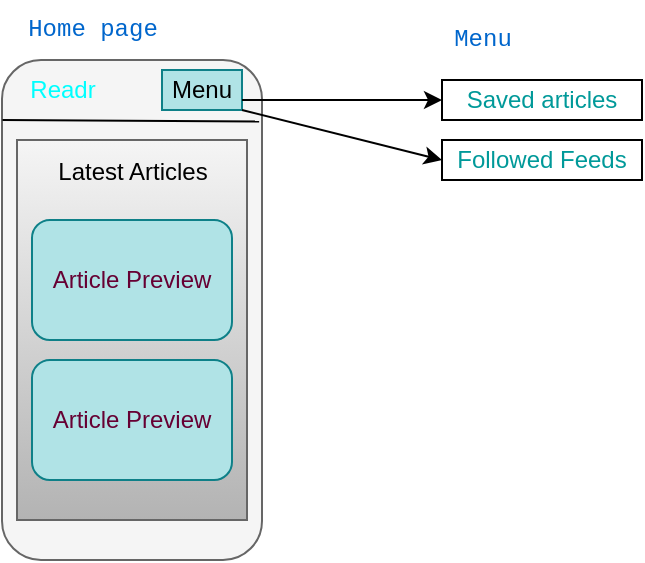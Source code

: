 <mxfile version="24.7.8">
  <diagram name="Page-1" id="lcg7GcMG5vurtqeYwImu">
    <mxGraphModel dx="953" dy="546" grid="1" gridSize="10" guides="1" tooltips="1" connect="1" arrows="1" fold="1" page="1" pageScale="1" pageWidth="850" pageHeight="1100" math="0" shadow="0">
      <root>
        <mxCell id="0" />
        <mxCell id="1" parent="0" />
        <mxCell id="fSOtJAzHmyvu8JyNs4eT-2" value="" style="rounded=1;whiteSpace=wrap;html=1;fillColor=#f5f5f5;fontColor=#333333;strokeColor=#666666;" vertex="1" parent="1">
          <mxGeometry x="30" y="35" width="130" height="250" as="geometry" />
        </mxCell>
        <mxCell id="fSOtJAzHmyvu8JyNs4eT-3" value="&lt;font color=&quot;#0066cc&quot; face=&quot;Courier New&quot;&gt;Home&amp;nbsp;page&lt;/font&gt;" style="text;html=1;align=center;verticalAlign=middle;resizable=0;points=[];autosize=1;strokeColor=none;fillColor=none;fontFamily=Courier New;labelBackgroundColor=none;" vertex="1" parent="1">
          <mxGeometry x="30" y="5" width="90" height="30" as="geometry" />
        </mxCell>
        <mxCell id="fSOtJAzHmyvu8JyNs4eT-4" value="" style="endArrow=none;html=1;rounded=0;exitX=0.002;exitY=0.14;exitDx=0;exitDy=0;exitPerimeter=0;entryX=0.989;entryY=0.143;entryDx=0;entryDy=0;entryPerimeter=0;" edge="1" parent="1">
          <mxGeometry width="50" height="50" relative="1" as="geometry">
            <mxPoint x="30.26" y="65" as="sourcePoint" />
            <mxPoint x="158.57" y="65.75" as="targetPoint" />
          </mxGeometry>
        </mxCell>
        <mxCell id="fSOtJAzHmyvu8JyNs4eT-5" value="&lt;font&gt;Readr&lt;/font&gt;" style="text;html=1;align=center;verticalAlign=middle;resizable=0;points=[];autosize=1;strokeColor=none;fillColor=none;fontColor=#00FFFF;" vertex="1" parent="1">
          <mxGeometry x="30" y="35" width="60" height="30" as="geometry" />
        </mxCell>
        <mxCell id="fSOtJAzHmyvu8JyNs4eT-7" value="Menu" style="rounded=0;whiteSpace=wrap;html=1;fillColor=#b0e3e6;strokeColor=#0e8088;" vertex="1" parent="1">
          <mxGeometry x="110" y="40" width="40" height="20" as="geometry" />
        </mxCell>
        <mxCell id="fSOtJAzHmyvu8JyNs4eT-9" value="Latest Articles&lt;div&gt;&lt;br&gt;&lt;/div&gt;&lt;div&gt;&lt;br&gt;&lt;/div&gt;&lt;div&gt;&lt;br&gt;&lt;/div&gt;&lt;div&gt;&lt;br&gt;&lt;/div&gt;&lt;div&gt;&lt;br&gt;&lt;/div&gt;&lt;div&gt;&lt;br&gt;&lt;/div&gt;&lt;div&gt;&lt;br&gt;&lt;/div&gt;&lt;div&gt;&lt;br&gt;&lt;/div&gt;&lt;div&gt;&lt;br&gt;&lt;/div&gt;&lt;div&gt;&lt;br&gt;&lt;/div&gt;&lt;div&gt;&lt;br&gt;&lt;/div&gt;" style="rounded=0;whiteSpace=wrap;html=1;fillColor=#f5f5f5;strokeColor=#666666;gradientColor=#b3b3b3;" vertex="1" parent="1">
          <mxGeometry x="37.5" y="75" width="115" height="190" as="geometry" />
        </mxCell>
        <mxCell id="fSOtJAzHmyvu8JyNs4eT-10" value="&lt;font color=&quot;#660033&quot;&gt;Article Preview&lt;/font&gt;" style="rounded=1;whiteSpace=wrap;html=1;fillColor=#b0e3e6;strokeColor=#0e8088;" vertex="1" parent="1">
          <mxGeometry x="45" y="115" width="100" height="60" as="geometry" />
        </mxCell>
        <mxCell id="fSOtJAzHmyvu8JyNs4eT-11" value="&lt;font color=&quot;#660033&quot;&gt;Article Preview&lt;/font&gt;" style="rounded=1;whiteSpace=wrap;html=1;fillColor=#b0e3e6;strokeColor=#0e8088;" vertex="1" parent="1">
          <mxGeometry x="45" y="185" width="100" height="60" as="geometry" />
        </mxCell>
        <mxCell id="fSOtJAzHmyvu8JyNs4eT-12" value="" style="endArrow=classic;html=1;rounded=0;exitX=1;exitY=0.75;exitDx=0;exitDy=0;" edge="1" parent="1" source="fSOtJAzHmyvu8JyNs4eT-7">
          <mxGeometry width="50" height="50" relative="1" as="geometry">
            <mxPoint x="330" y="255" as="sourcePoint" />
            <mxPoint x="250" y="55" as="targetPoint" />
          </mxGeometry>
        </mxCell>
        <mxCell id="fSOtJAzHmyvu8JyNs4eT-14" value="&lt;font color=&quot;#009999&quot;&gt;Saved articles&lt;/font&gt;" style="rounded=0;whiteSpace=wrap;html=1;fillColor=none;" vertex="1" parent="1">
          <mxGeometry x="250" y="45" width="100" height="20" as="geometry" />
        </mxCell>
        <mxCell id="fSOtJAzHmyvu8JyNs4eT-15" value="&lt;font color=&quot;#009999&quot;&gt;Followed Feeds&lt;/font&gt;" style="rounded=0;whiteSpace=wrap;html=1;" vertex="1" parent="1">
          <mxGeometry x="250" y="75" width="100" height="20" as="geometry" />
        </mxCell>
        <mxCell id="fSOtJAzHmyvu8JyNs4eT-17" value="&lt;font color=&quot;#0066cc&quot; face=&quot;Courier New&quot;&gt;Menu&lt;/font&gt;" style="text;html=1;align=center;verticalAlign=middle;resizable=0;points=[];autosize=1;strokeColor=none;fillColor=none;fontFamily=Courier New;labelBackgroundColor=none;" vertex="1" parent="1">
          <mxGeometry x="240" y="10" width="60" height="30" as="geometry" />
        </mxCell>
        <mxCell id="fSOtJAzHmyvu8JyNs4eT-18" value="" style="endArrow=classic;html=1;rounded=0;entryX=0;entryY=0.5;entryDx=0;entryDy=0;exitX=1;exitY=1;exitDx=0;exitDy=0;" edge="1" parent="1" source="fSOtJAzHmyvu8JyNs4eT-7" target="fSOtJAzHmyvu8JyNs4eT-15">
          <mxGeometry width="50" height="50" relative="1" as="geometry">
            <mxPoint x="210" y="90" as="sourcePoint" />
            <mxPoint x="380" y="200" as="targetPoint" />
          </mxGeometry>
        </mxCell>
      </root>
    </mxGraphModel>
  </diagram>
</mxfile>
